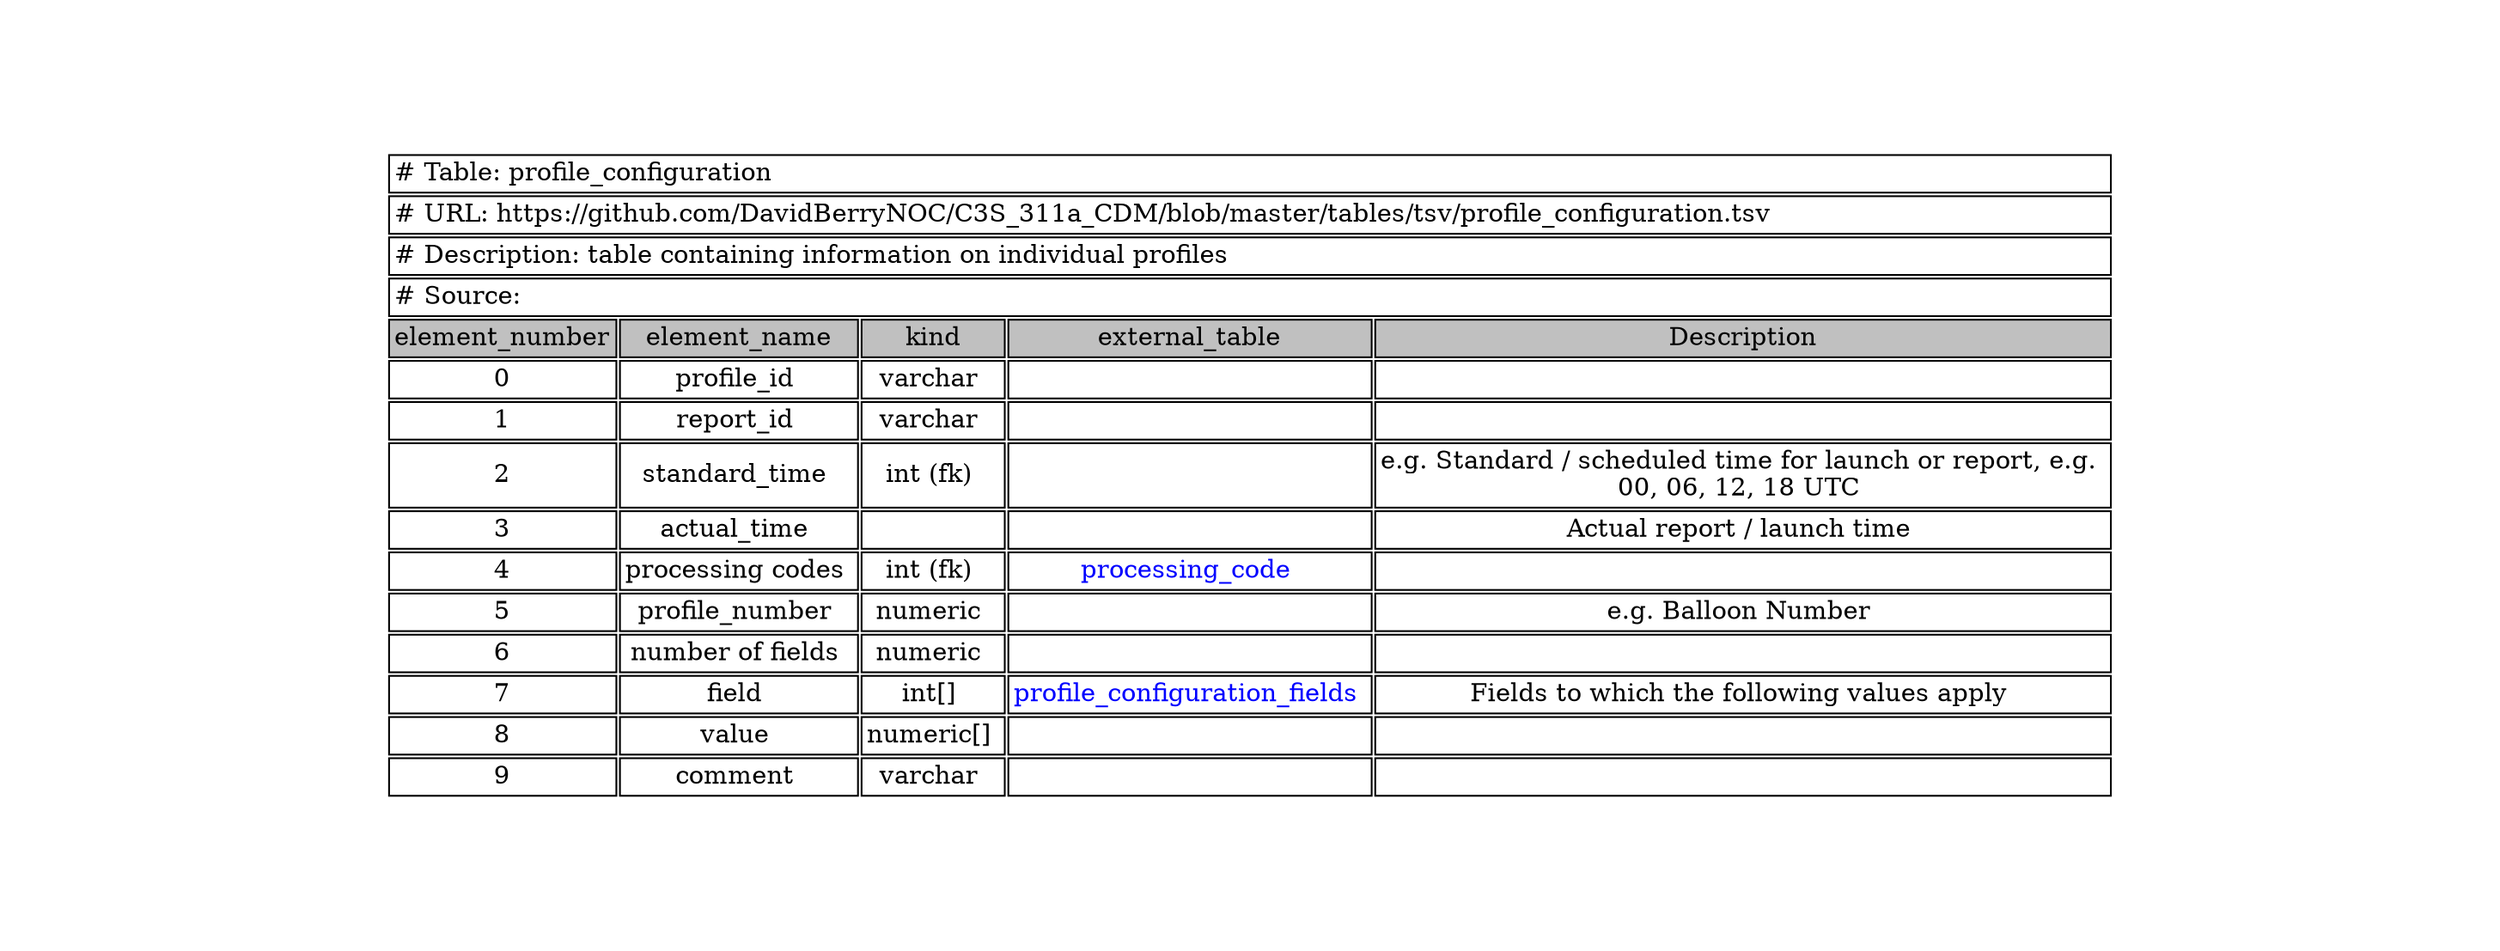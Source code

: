 digraph profile_configuration {
node [color=white]
profile_configuration [label=<<TABLE BORDER="0" CELLBORDER="1" CELLSPACING="2" COLOR="BLACK">
<TR><TD COLSPAN="5" ALIGN="left" PORT="head"># Table: profile_configuration</TD></TR>
<TR><TD COLSPAN="5" ALIGN="left"># URL: https://github.com/DavidBerryNOC/C3S_311a_CDM/blob/master/tables/tsv/profile_configuration.tsv</TD></TR>
<TR><TD ALIGN="left" COLSPAN="5"># Description: table containing information on individual profiles</TD></TR>
<TR><TD ALIGN="left" COLSPAN="5"># Source:</TD></TR>
<TR><TD BGCOLOR="GRAY">element_number</TD><TD BGCOLOR="GRAY">element_name</TD><TD BGCOLOR="GRAY">kind</TD><TD BGCOLOR="GRAY">external_table</TD><TD BGCOLOR="GRAY">Description</TD></TR>
<TR><TD PORT="profile_idL">0</TD><TD>profile_id </TD><TD>varchar </TD><TD></TD><TD PORT="profile_idR"></TD></TR>
<TR><TD PORT="report_idL">1</TD><TD>report_id </TD><TD>varchar </TD><TD></TD><TD PORT="report_idR"></TD></TR>
<TR><TD PORT="standard_timeL">2</TD><TD>standard_time </TD><TD>int (fk) </TD><TD></TD><TD PORT="standard_timeR">e.g. Standard / scheduled time for launch or report, e.g. <BR/>00, 06, 12, 18 UTC </TD></TR>
<TR><TD PORT="actual_timeL">3</TD><TD>actual_time </TD><TD></TD><TD></TD><TD PORT="actual_timeR">Actual report / launch time </TD></TR>
<TR><TD PORT="processing codesL">4</TD><TD>processing codes </TD><TD>int (fk) </TD><TD HREF="https://github.com/DavidBerryNOC/C3S_311a_CDM/blob/master/tables/tsv/processing_code.tsv"><FONT color="blue">processing_code </FONT></TD><TD PORT="processing codesR"></TD></TR>
<TR><TD PORT="profile_numberL">5</TD><TD>profile_number </TD><TD>numeric </TD><TD></TD><TD PORT="profile_numberR">e.g. Balloon Number </TD></TR>
<TR><TD PORT="number of fieldsL">6</TD><TD>number of fields </TD><TD>numeric </TD><TD></TD><TD PORT="number of fieldsR"></TD></TR>
<TR><TD PORT="fieldL">7</TD><TD>field </TD><TD>int[] </TD><TD HREF="https://github.com/DavidBerryNOC/C3S_311a_CDM/blob/master/tables/tsv/profile_configuration_fields.tsv"><FONT color="blue">profile_configuration_fields </FONT></TD><TD PORT="fieldR">Fields to which the following values apply </TD></TR>
<TR><TD PORT="valueL">8</TD><TD>value </TD><TD>numeric[] </TD><TD></TD><TD PORT="valueR"></TD></TR>
<TR><TD PORT="commentL">9</TD><TD>comment </TD><TD>varchar </TD><TD></TD><TD PORT="commentR"></TD></TR>
</TABLE>>];
}
